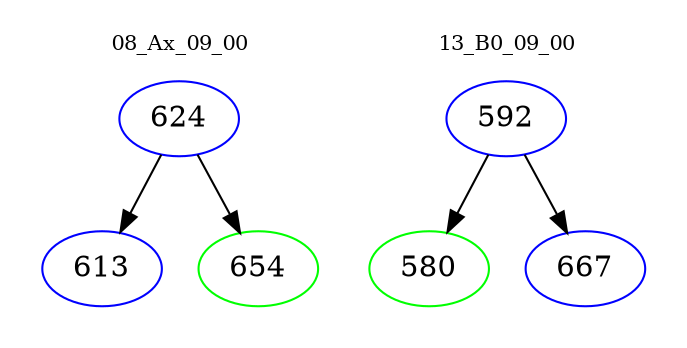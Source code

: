 digraph{
subgraph cluster_0 {
color = white
label = "08_Ax_09_00";
fontsize=10;
T0_624 [label="624", color="blue"]
T0_624 -> T0_613 [color="black"]
T0_613 [label="613", color="blue"]
T0_624 -> T0_654 [color="black"]
T0_654 [label="654", color="green"]
}
subgraph cluster_1 {
color = white
label = "13_B0_09_00";
fontsize=10;
T1_592 [label="592", color="blue"]
T1_592 -> T1_580 [color="black"]
T1_580 [label="580", color="green"]
T1_592 -> T1_667 [color="black"]
T1_667 [label="667", color="blue"]
}
}
